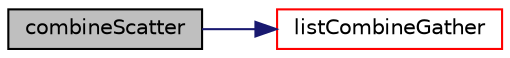 digraph "combineScatter"
{
  bgcolor="transparent";
  edge [fontname="Helvetica",fontsize="10",labelfontname="Helvetica",labelfontsize="10"];
  node [fontname="Helvetica",fontsize="10",shape=record];
  rankdir="LR";
  Node3663 [label="combineScatter",height=0.2,width=0.4,color="black", fillcolor="grey75", style="filled", fontcolor="black"];
  Node3663 -> Node3664 [color="midnightblue",fontsize="10",style="solid",fontname="Helvetica"];
  Node3664 [label="listCombineGather",height=0.2,width=0.4,color="red",URL="$a27357.html#a8c0e5044dc4a942cf62b06797c3a743f"];
}
